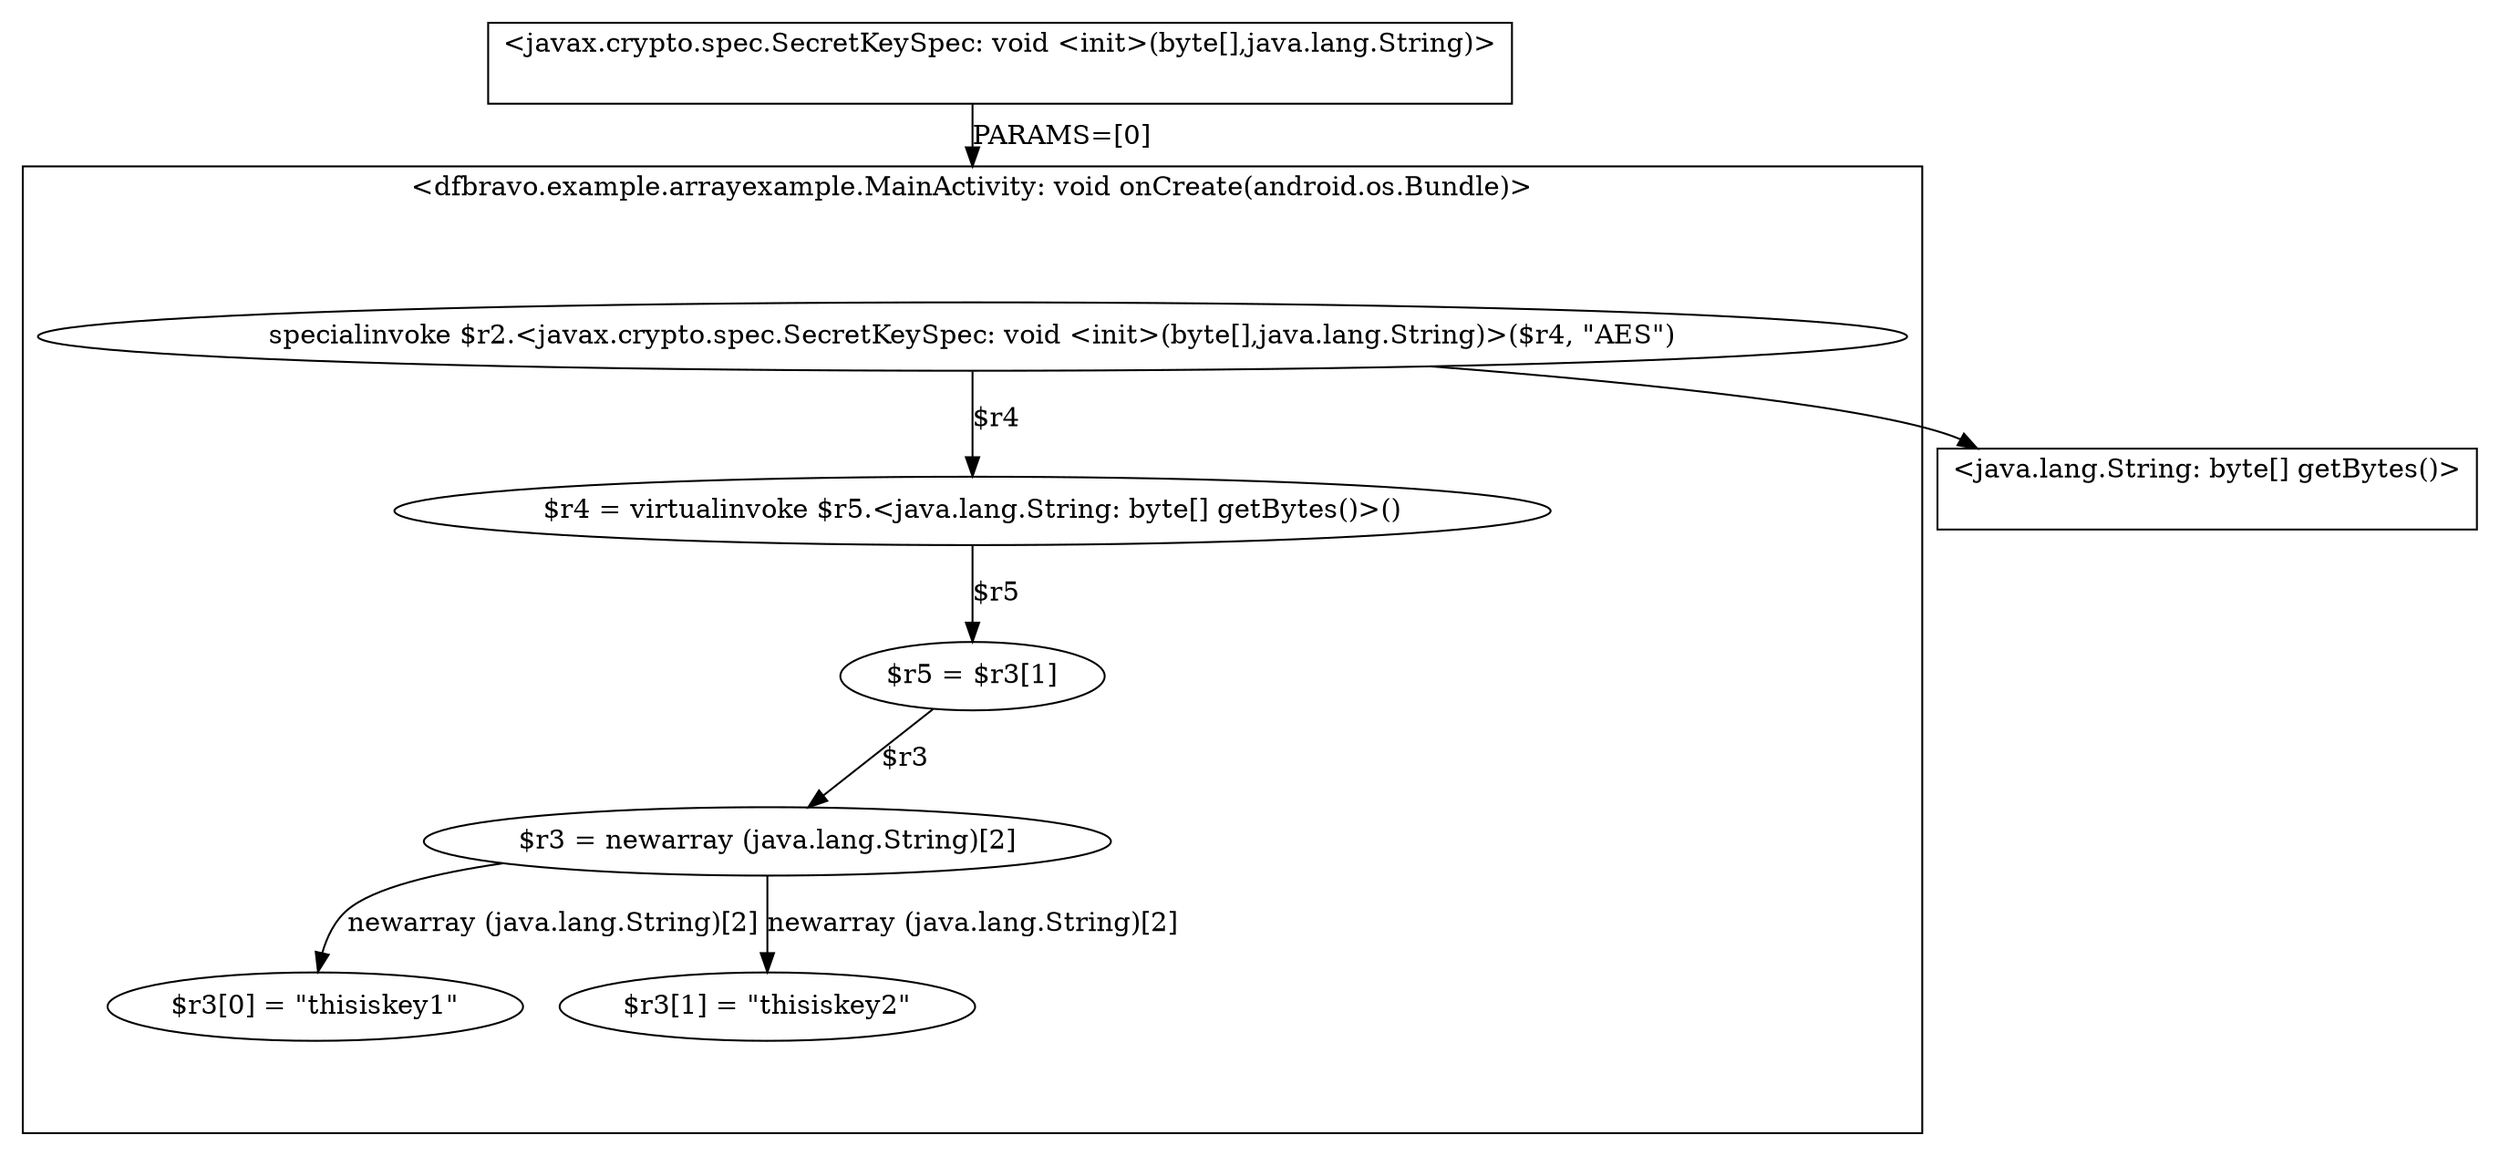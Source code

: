strict digraph {
compound=true subgraph cluster_0 {
c0_n0 [label="specialinvoke $r2.<javax.crypto.spec.SecretKeySpec: void <init>(byte[],java.lang.String)>($r4, \"AES\")"];
c0_n1 [label="$r4 = virtualinvoke $r5.<java.lang.String: byte[] getBytes()>()"];
c0_n2 [label="$r5 = $r3[1]"];
c0_n3 [label="$r3 = newarray (java.lang.String)[2]"];
c0_n4 [label="$r3[0] = \"thisiskey1\""];
c0_n5 [label="$r3[1] = \"thisiskey2\""];
label="<dfbravo.example.arrayexample.MainActivity: void onCreate(android.os.Bundle)>";
head_node_0[shape=point,style=invis,constraint=false];
tail_node_0[shape=point,style=invis,constraint=false];
head_node_0 -> c0_n0 [style=invis];
c0_n0 -> c0_n1 [label="$r4"];
c0_n1 -> c0_n2 [label="$r5"];
c0_n1 -> c0_n2 [label="$r5"];
c0_n2 -> tail_node_0 [style=invis];
c0_n2 -> c0_n3 [label="$r3"];
c0_n3 -> c0_n4 [label="newarray (java.lang.String)[2]"];
c0_n3 -> c0_n5 [label="newarray (java.lang.String)[2]"];
c0_n5 -> tail_node_0 [style=invis];
c0_n4 -> tail_node_0 [style=invis];
}
c0_n0 -> head_node_2 [lhead=cluster_2];
compound=true subgraph cluster_1 {
label="<javax.crypto.spec.SecretKeySpec: void <init>(byte[],java.lang.String)>";
head_node_1[shape=point,style=invis,constraint=false];
tail_node_1[shape=point,style=invis,constraint=false];
}
tail_node_1 -> head_node_0 [label="PARAMS=[0]",ltail=cluster_1,lhead=cluster_0];
compound=true subgraph cluster_2 {
label="<java.lang.String: byte[] getBytes()>";
head_node_2[shape=point,style=invis,constraint=false];
tail_node_2[shape=point,style=invis,constraint=false];
}
}